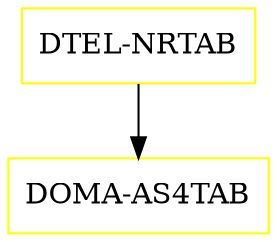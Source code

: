 digraph G {
  "DTEL-NRTAB" [shape=box,color=yellow];
  "DOMA-AS4TAB" [shape=box,color=yellow,URL="./DOMA_AS4TAB.html"];
  "DTEL-NRTAB" -> "DOMA-AS4TAB";
}
